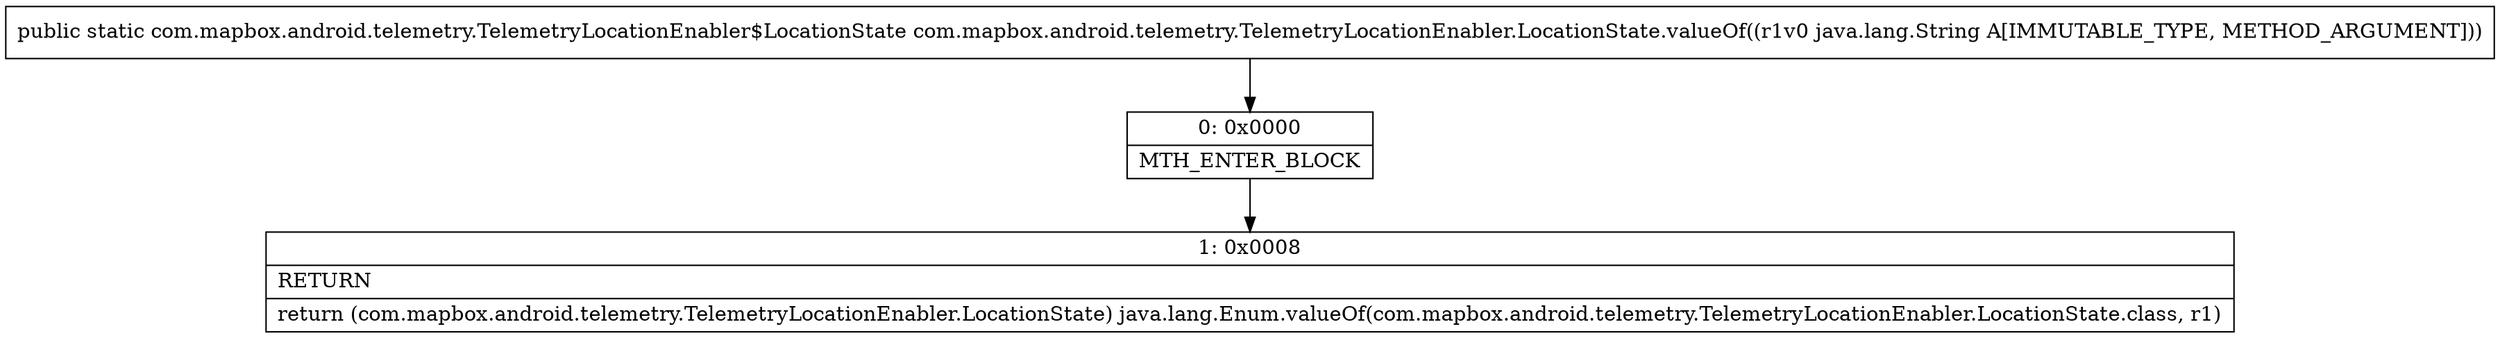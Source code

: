 digraph "CFG forcom.mapbox.android.telemetry.TelemetryLocationEnabler.LocationState.valueOf(Ljava\/lang\/String;)Lcom\/mapbox\/android\/telemetry\/TelemetryLocationEnabler$LocationState;" {
Node_0 [shape=record,label="{0\:\ 0x0000|MTH_ENTER_BLOCK\l}"];
Node_1 [shape=record,label="{1\:\ 0x0008|RETURN\l|return (com.mapbox.android.telemetry.TelemetryLocationEnabler.LocationState) java.lang.Enum.valueOf(com.mapbox.android.telemetry.TelemetryLocationEnabler.LocationState.class, r1)\l}"];
MethodNode[shape=record,label="{public static com.mapbox.android.telemetry.TelemetryLocationEnabler$LocationState com.mapbox.android.telemetry.TelemetryLocationEnabler.LocationState.valueOf((r1v0 java.lang.String A[IMMUTABLE_TYPE, METHOD_ARGUMENT])) }"];
MethodNode -> Node_0;
Node_0 -> Node_1;
}

